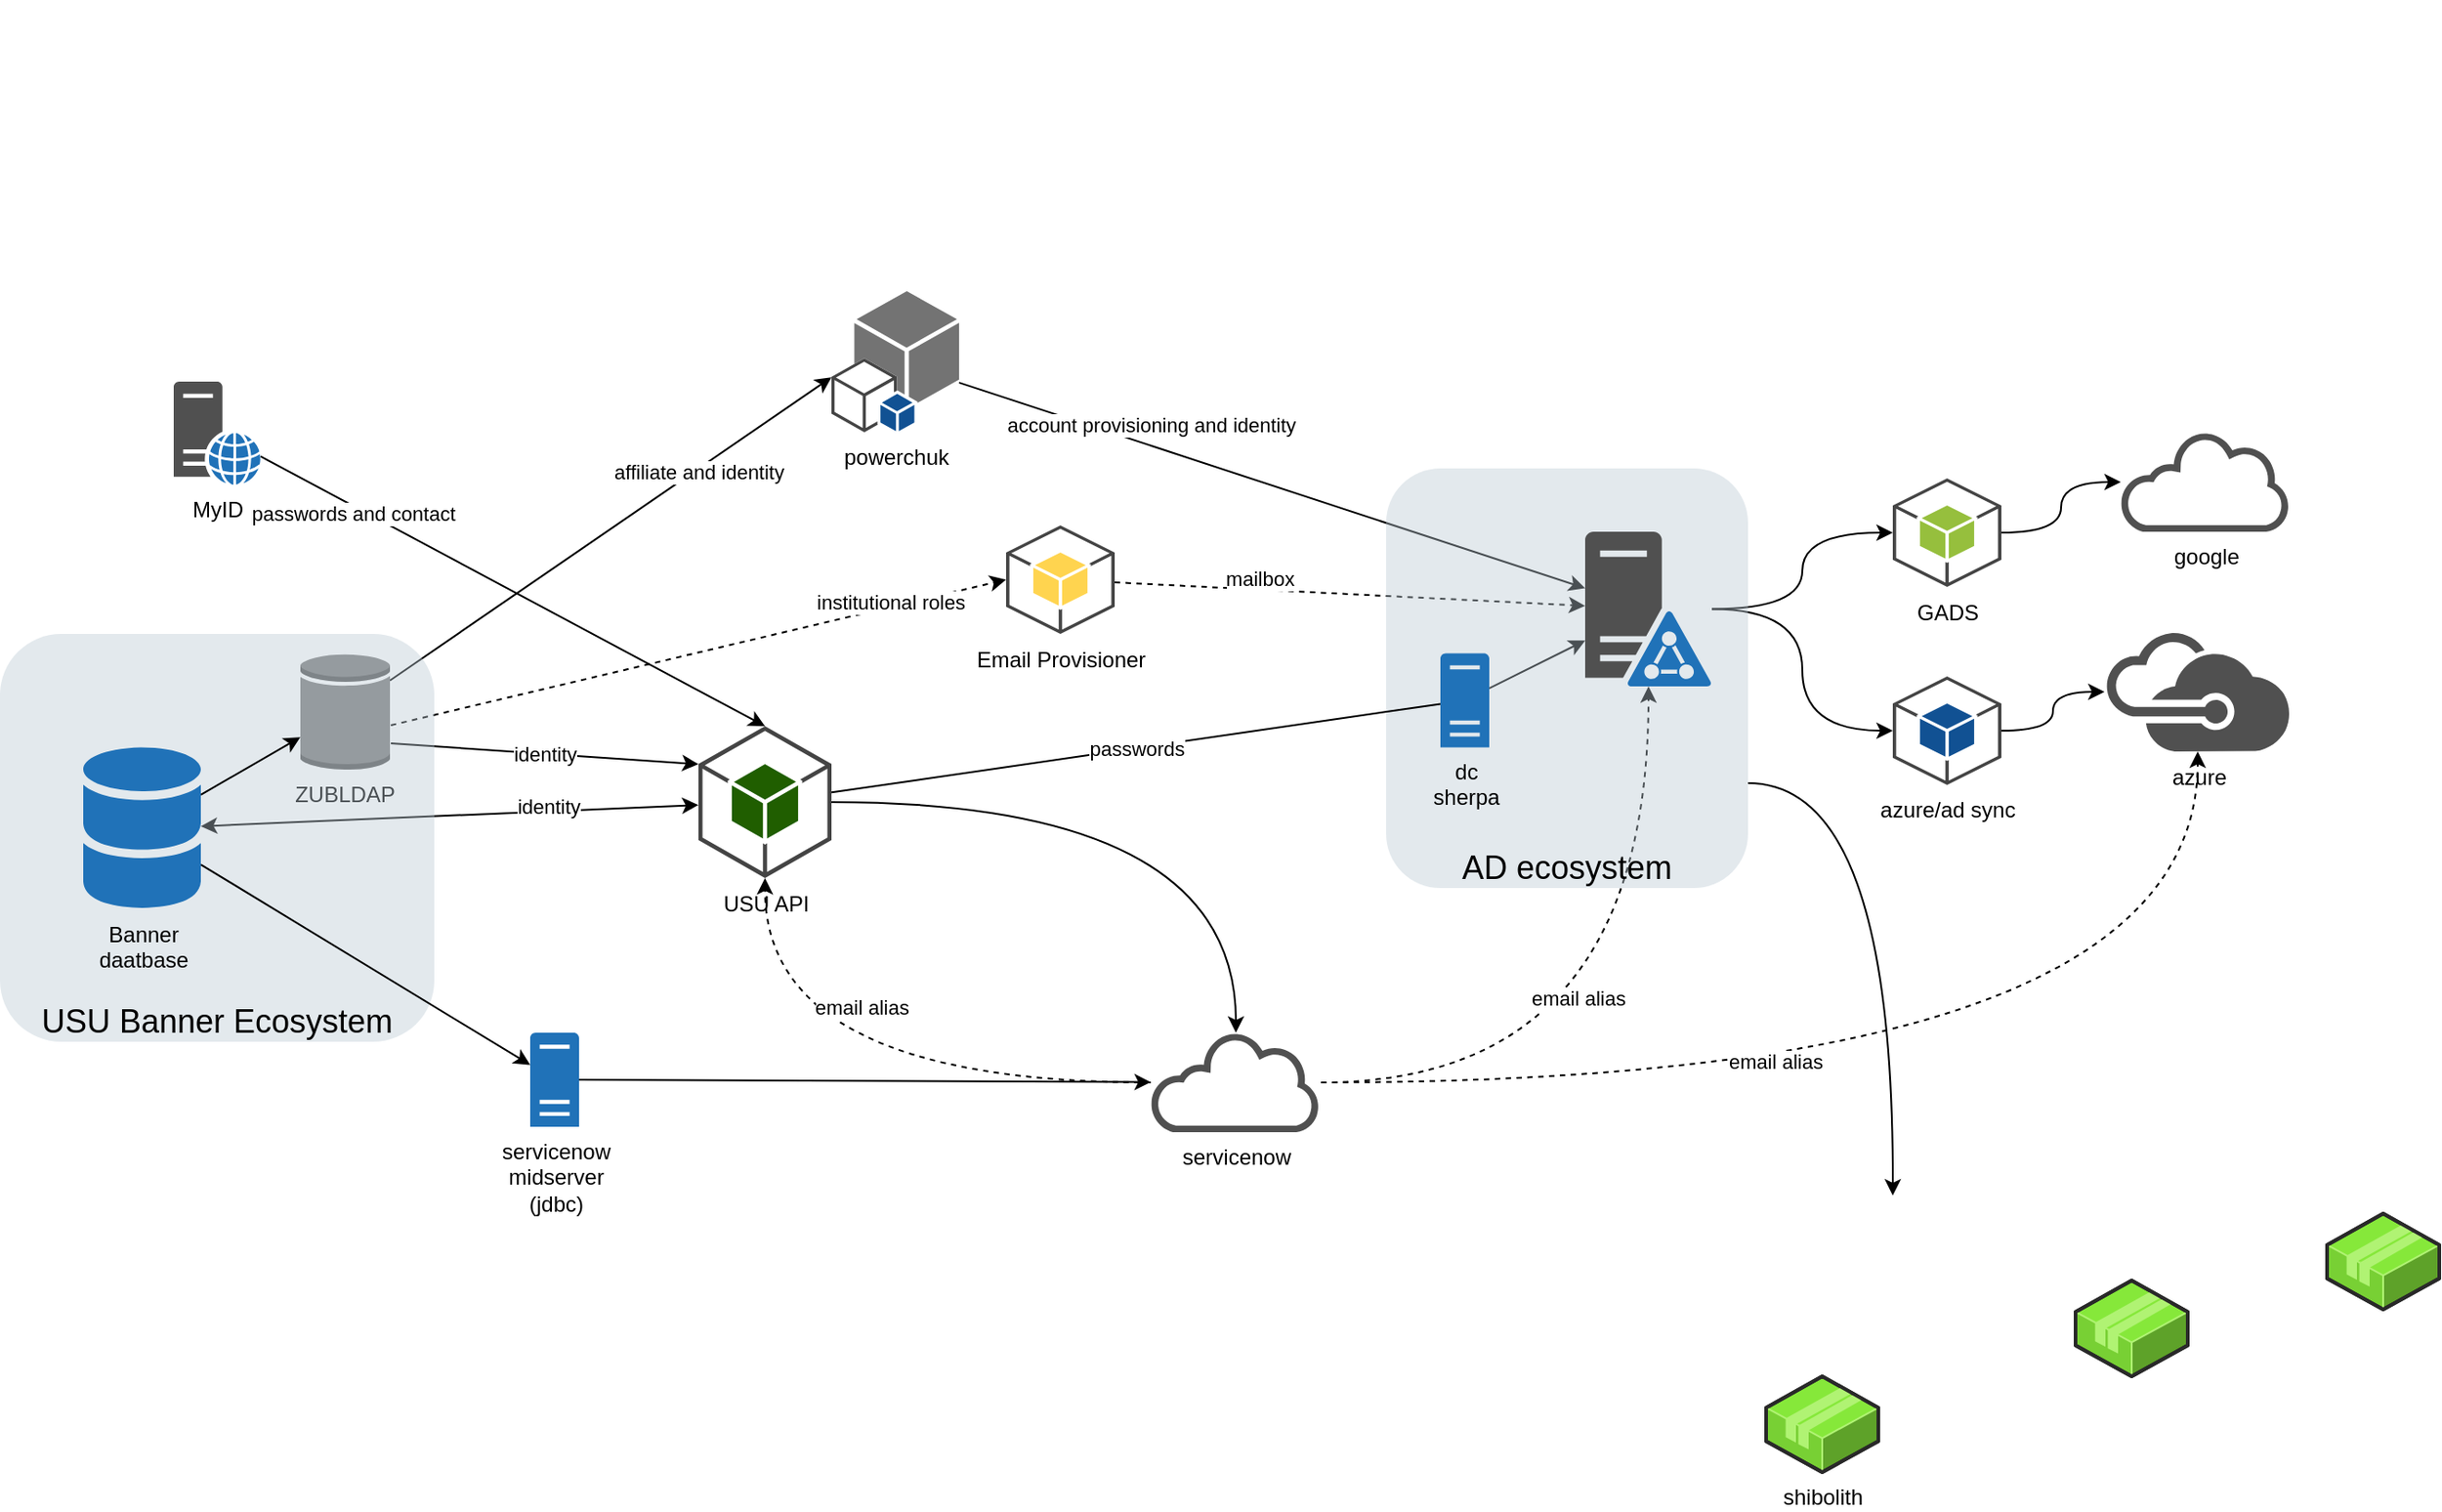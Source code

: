 <mxfile version="20.8.13" type="github">
  <diagram id="a45cf8ec-cd66-6f27-3ac3-be6e809c9e4a" name="Page-1">
    <mxGraphModel dx="2074" dy="1124" grid="1" gridSize="10" guides="1" tooltips="1" connect="1" arrows="1" fold="1" page="1" pageScale="1" pageWidth="827" pageHeight="1169" background="none" math="0" shadow="0">
      <root>
        <mxCell id="0" />
        <mxCell id="1" parent="0" />
        <mxCell id="171" style="edgeStyle=orthogonalEdgeStyle;rounded=0;jumpStyle=none;html=1;exitX=0;exitY=0.5;entryX=0;entryY=0.5;shadow=0;labelBackgroundColor=none;startArrow=none;startFill=0;endArrow=classic;endFill=1;endSize=6;jettySize=auto;orthogonalLoop=1;strokeColor=#23445D;strokeWidth=2;fillColor=#F08705;fontFamily=Helvetica;fontSize=14;fontColor=#F08705;align=left;fontStyle=0" parent="1" edge="1">
          <mxGeometry relative="1" as="geometry">
            <mxPoint x="137" y="37.5" as="sourcePoint" />
            <mxPoint x="137" y="37.5" as="targetPoint" />
          </mxGeometry>
        </mxCell>
        <mxCell id="172" style="edgeStyle=orthogonalEdgeStyle;rounded=0;jumpStyle=none;html=1;exitX=0.75;exitY=0;entryX=0.75;entryY=0;shadow=0;labelBackgroundColor=none;startArrow=none;startFill=0;endArrow=classic;endFill=1;endSize=6;jettySize=auto;orthogonalLoop=1;strokeColor=#23445D;strokeWidth=2;fillColor=#F08705;fontFamily=Helvetica;fontSize=14;fontColor=#FFFFFF;align=left;fontStyle=0" parent="1" edge="1">
          <mxGeometry relative="1" as="geometry">
            <mxPoint x="790" y="170" as="sourcePoint" />
            <mxPoint x="790" y="170" as="targetPoint" />
          </mxGeometry>
        </mxCell>
        <mxCell id="qktHGp5J1m7n7TbcLb4_-181" value="identity" style="orthogonalLoop=1;jettySize=auto;html=1;fontColor=#000000;startArrow=classic;startFill=1;" edge="1" parent="1" source="qktHGp5J1m7n7TbcLb4_-243" target="qktHGp5J1m7n7TbcLb4_-239">
          <mxGeometry x="0.396" y="3" relative="1" as="geometry">
            <mxPoint x="182" y="473" as="sourcePoint" />
            <mxPoint x="483.5" y="547.699" as="targetPoint" />
            <mxPoint as="offset" />
          </mxGeometry>
        </mxCell>
        <mxCell id="qktHGp5J1m7n7TbcLb4_-189" value="" style="rounded=0;orthogonalLoop=1;jettySize=auto;html=1;fontColor=#000000;edgeStyle=orthogonalEdgeStyle;curved=1;exitX=1;exitY=0.5;exitDx=0;exitDy=0;exitPerimeter=0;" edge="1" parent="1" source="qktHGp5J1m7n7TbcLb4_-239" target="qktHGp5J1m7n7TbcLb4_-241">
          <mxGeometry relative="1" as="geometry">
            <mxPoint x="553.5" y="556.5" as="sourcePoint" />
            <mxPoint x="688.696" y="613" as="targetPoint" />
          </mxGeometry>
        </mxCell>
        <mxCell id="qktHGp5J1m7n7TbcLb4_-236" style="orthogonalLoop=1;jettySize=auto;html=1;fontColor=#000000;startArrow=none;startFill=0;" edge="1" parent="1" source="qktHGp5J1m7n7TbcLb4_-247" target="qktHGp5J1m7n7TbcLb4_-253">
          <mxGeometry relative="1" as="geometry">
            <mxPoint x="553.5" y="556.5" as="sourcePoint" />
            <mxPoint x="910" y="440" as="targetPoint" />
          </mxGeometry>
        </mxCell>
        <mxCell id="qktHGp5J1m7n7TbcLb4_-193" value="identity" style="rounded=0;orthogonalLoop=1;jettySize=auto;html=1;fontColor=#000000;entryX=0;entryY=0.25;entryDx=0;entryDy=0;entryPerimeter=0;" edge="1" parent="1" target="qktHGp5J1m7n7TbcLb4_-239">
          <mxGeometry x="0.005" relative="1" as="geometry">
            <mxPoint x="310" y="440" as="sourcePoint" />
            <mxPoint x="485" y="523" as="targetPoint" />
            <mxPoint as="offset" />
          </mxGeometry>
        </mxCell>
        <mxCell id="qktHGp5J1m7n7TbcLb4_-208" value="affiliate and identity" style="orthogonalLoop=1;jettySize=auto;html=1;entryX=0;entryY=0.61;entryDx=0;entryDy=0;entryPerimeter=0;fontColor=#000000;startArrow=none;startFill=0;" edge="1" parent="1" source="qktHGp5J1m7n7TbcLb4_-190" target="qktHGp5J1m7n7TbcLb4_-226">
          <mxGeometry x="0.39" y="-2" relative="1" as="geometry">
            <mxPoint as="offset" />
          </mxGeometry>
        </mxCell>
        <mxCell id="qktHGp5J1m7n7TbcLb4_-224" value="institutional roles" style="orthogonalLoop=1;jettySize=auto;html=1;dashed=1;fontColor=#000000;startArrow=none;startFill=0;entryX=0;entryY=0.5;entryDx=0;entryDy=0;entryPerimeter=0;" edge="1" parent="1" target="qktHGp5J1m7n7TbcLb4_-220">
          <mxGeometry x="0.625" y="3" relative="1" as="geometry">
            <mxPoint x="310" y="430" as="sourcePoint" />
            <mxPoint as="offset" />
          </mxGeometry>
        </mxCell>
        <mxCell id="qktHGp5J1m7n7TbcLb4_-190" value="ZUBLDAP" style="outlineConnect=0;dashed=0;verticalLabelPosition=bottom;verticalAlign=top;align=center;shape=mxgraph.aws3.generic_database;fillColor=#7D7C7C;gradientColor=none;labelBackgroundColor=none;fontColor=#000000;" vertex="1" parent="1">
          <mxGeometry x="260" y="390" width="49.5" height="64.5" as="geometry" />
        </mxCell>
        <mxCell id="qktHGp5J1m7n7TbcLb4_-178" value="USU Banner Ecosystem" style="rounded=1;shadow=0;strokeColor=none;fillColor=#BAC8D3;gradientColor=none;fontSize=18;fontColor=default;verticalAlign=bottom;fontStyle=0;opacity=40;strokeWidth=3;movable=1;resizable=1;rotatable=1;deletable=1;editable=1;connectable=1;container=0;" vertex="1" parent="1">
          <mxGeometry x="94" y="379.5" width="240" height="225.5" as="geometry" />
        </mxCell>
        <mxCell id="qktHGp5J1m7n7TbcLb4_-192" style="rounded=0;orthogonalLoop=1;jettySize=auto;html=1;fontColor=#000000;" edge="1" parent="1" source="qktHGp5J1m7n7TbcLb4_-243" target="qktHGp5J1m7n7TbcLb4_-190">
          <mxGeometry relative="1" as="geometry">
            <mxPoint x="177.672" y="450.639" as="sourcePoint" />
          </mxGeometry>
        </mxCell>
        <mxCell id="qktHGp5J1m7n7TbcLb4_-202" style="orthogonalLoop=1;jettySize=auto;html=1;fontColor=#000000;startArrow=none;startFill=0;" edge="1" parent="1" source="qktHGp5J1m7n7TbcLb4_-243" target="qktHGp5J1m7n7TbcLb4_-245">
          <mxGeometry relative="1" as="geometry">
            <mxPoint x="177.672" y="495.361" as="sourcePoint" />
            <mxPoint x="370" y="660" as="targetPoint" />
          </mxGeometry>
        </mxCell>
        <mxCell id="qktHGp5J1m7n7TbcLb4_-196" value="passwords and contact" style="rounded=0;orthogonalLoop=1;jettySize=auto;html=1;fontColor=#000000;startArrow=none;startFill=0;entryX=0.5;entryY=0;entryDx=0;entryDy=0;entryPerimeter=0;" edge="1" parent="1" source="qktHGp5J1m7n7TbcLb4_-248" target="qktHGp5J1m7n7TbcLb4_-239">
          <mxGeometry x="-0.618" y="-4" relative="1" as="geometry">
            <mxPoint x="228.284" y="296.355" as="sourcePoint" />
            <mxPoint x="518.5" y="523" as="targetPoint" />
            <mxPoint as="offset" />
          </mxGeometry>
        </mxCell>
        <mxCell id="qktHGp5J1m7n7TbcLb4_-203" style="orthogonalLoop=1;jettySize=auto;html=1;fontColor=#000000;startArrow=none;startFill=0;" edge="1" parent="1" source="qktHGp5J1m7n7TbcLb4_-245" target="qktHGp5J1m7n7TbcLb4_-241">
          <mxGeometry relative="1" as="geometry">
            <mxPoint x="450.4" y="668" as="sourcePoint" />
            <mxPoint x="649.076" y="680" as="targetPoint" />
          </mxGeometry>
        </mxCell>
        <mxCell id="qktHGp5J1m7n7TbcLb4_-210" value="account provisioning and identity" style="orthogonalLoop=1;jettySize=auto;html=1;fontColor=#000000;startArrow=none;startFill=0;" edge="1" parent="1" source="qktHGp5J1m7n7TbcLb4_-226" target="qktHGp5J1m7n7TbcLb4_-253">
          <mxGeometry x="-0.409" y="11" relative="1" as="geometry">
            <mxPoint x="932.111" y="395.279" as="targetPoint" />
            <mxPoint as="offset" />
          </mxGeometry>
        </mxCell>
        <mxCell id="qktHGp5J1m7n7TbcLb4_-228" style="edgeStyle=orthogonalEdgeStyle;curved=1;orthogonalLoop=1;jettySize=auto;html=1;fontColor=#000000;startArrow=none;startFill=0;" edge="1" parent="1" source="qktHGp5J1m7n7TbcLb4_-253" target="qktHGp5J1m7n7TbcLb4_-227">
          <mxGeometry relative="1" as="geometry">
            <mxPoint x="1075.777" y="410.861" as="sourcePoint" />
          </mxGeometry>
        </mxCell>
        <mxCell id="qktHGp5J1m7n7TbcLb4_-230" style="edgeStyle=orthogonalEdgeStyle;orthogonalLoop=1;jettySize=auto;html=1;fontColor=#000000;startArrow=none;startFill=0;entryX=0;entryY=0.5;entryDx=0;entryDy=0;entryPerimeter=0;curved=1;" edge="1" parent="1" source="qktHGp5J1m7n7TbcLb4_-253" target="qktHGp5J1m7n7TbcLb4_-233">
          <mxGeometry relative="1" as="geometry">
            <mxPoint x="1110" y="211.5" as="targetPoint" />
            <mxPoint x="1068.284" y="353.145" as="sourcePoint" />
          </mxGeometry>
        </mxCell>
        <mxCell id="qktHGp5J1m7n7TbcLb4_-214" style="edgeStyle=orthogonalEdgeStyle;orthogonalLoop=1;jettySize=auto;html=1;fontColor=#000000;startArrow=none;startFill=0;dashed=1;curved=1;" edge="1" parent="1" source="qktHGp5J1m7n7TbcLb4_-241" target="qktHGp5J1m7n7TbcLb4_-253">
          <mxGeometry relative="1" as="geometry">
            <mxPoint x="776.739" y="653" as="sourcePoint" />
            <mxPoint x="932.111" y="484.721" as="targetPoint" />
          </mxGeometry>
        </mxCell>
        <mxCell id="qktHGp5J1m7n7TbcLb4_-215" value="email alias" style="edgeLabel;html=1;align=center;verticalAlign=middle;resizable=0;points=[];fontColor=#000000;" vertex="1" connectable="0" parent="qktHGp5J1m7n7TbcLb4_-214">
          <mxGeometry x="-0.252" y="12" relative="1" as="geometry">
            <mxPoint x="-8" y="-35" as="offset" />
          </mxGeometry>
        </mxCell>
        <mxCell id="qktHGp5J1m7n7TbcLb4_-216" style="edgeStyle=orthogonalEdgeStyle;curved=1;orthogonalLoop=1;jettySize=auto;html=1;fontColor=#000000;startArrow=none;startFill=0;dashed=1;" edge="1" parent="1" source="qktHGp5J1m7n7TbcLb4_-241" target="qktHGp5J1m7n7TbcLb4_-240">
          <mxGeometry relative="1" as="geometry">
            <mxPoint x="770.87" y="673" as="sourcePoint" />
            <mxPoint x="1286.5" y="583" as="targetPoint" />
          </mxGeometry>
        </mxCell>
        <mxCell id="qktHGp5J1m7n7TbcLb4_-217" value="email alias" style="edgeLabel;html=1;align=center;verticalAlign=middle;resizable=0;points=[];fontColor=#000000;" vertex="1" connectable="0" parent="qktHGp5J1m7n7TbcLb4_-216">
          <mxGeometry x="-0.252" y="12" relative="1" as="geometry">
            <mxPoint x="1" as="offset" />
          </mxGeometry>
        </mxCell>
        <mxCell id="qktHGp5J1m7n7TbcLb4_-225" value="mailbox" style="orthogonalLoop=1;jettySize=auto;html=1;dashed=1;fontColor=#000000;startArrow=none;startFill=0;" edge="1" parent="1" source="qktHGp5J1m7n7TbcLb4_-220" target="qktHGp5J1m7n7TbcLb4_-253">
          <mxGeometry x="-0.387" y="5" relative="1" as="geometry">
            <mxPoint x="914.223" y="417.639" as="targetPoint" />
            <mxPoint y="-1" as="offset" />
          </mxGeometry>
        </mxCell>
        <mxCell id="qktHGp5J1m7n7TbcLb4_-220" value="Email Provisioner" style="outlineConnect=0;dashed=0;verticalLabelPosition=bottom;verticalAlign=top;align=center;html=1;shape=mxgraph.aws3.android;fillColor=#FFD44F;gradientColor=none;labelBackgroundColor=none;fontColor=#000000;" vertex="1" parent="1">
          <mxGeometry x="650" y="319.5" width="60" height="60" as="geometry" />
        </mxCell>
        <mxCell id="qktHGp5J1m7n7TbcLb4_-226" value="powerchuk" style="outlineConnect=0;dashed=0;verticalLabelPosition=bottom;verticalAlign=top;align=center;html=1;shape=mxgraph.aws3.toolkit_for_windows_powershell;fillColor=#737373;gradientColor=none;labelBackgroundColor=none;fontColor=#000000;" vertex="1" parent="1">
          <mxGeometry x="553.5" y="190" width="70.5" height="78" as="geometry" />
        </mxCell>
        <mxCell id="qktHGp5J1m7n7TbcLb4_-229" style="edgeStyle=orthogonalEdgeStyle;curved=1;orthogonalLoop=1;jettySize=auto;html=1;fontColor=#000000;startArrow=none;startFill=0;" edge="1" parent="1" source="qktHGp5J1m7n7TbcLb4_-227" target="qktHGp5J1m7n7TbcLb4_-240">
          <mxGeometry relative="1" as="geometry">
            <mxPoint x="1341" y="491.5" as="targetPoint" />
          </mxGeometry>
        </mxCell>
        <mxCell id="qktHGp5J1m7n7TbcLb4_-227" value="azure/ad sync" style="outlineConnect=0;dashed=0;verticalLabelPosition=bottom;verticalAlign=top;align=center;html=1;shape=mxgraph.aws3.android;fillColor=#115193;gradientColor=none;labelBackgroundColor=none;fontColor=#000000;" vertex="1" parent="1">
          <mxGeometry x="1140" y="403" width="60" height="60" as="geometry" />
        </mxCell>
        <mxCell id="qktHGp5J1m7n7TbcLb4_-234" style="edgeStyle=orthogonalEdgeStyle;curved=1;orthogonalLoop=1;jettySize=auto;html=1;fontColor=#000000;startArrow=none;startFill=0;" edge="1" parent="1" source="qktHGp5J1m7n7TbcLb4_-233" target="qktHGp5J1m7n7TbcLb4_-242">
          <mxGeometry relative="1" as="geometry">
            <mxPoint x="1349.4" y="220.5" as="targetPoint" />
          </mxGeometry>
        </mxCell>
        <mxCell id="qktHGp5J1m7n7TbcLb4_-233" value="GADS" style="outlineConnect=0;dashed=0;verticalLabelPosition=bottom;verticalAlign=top;align=center;html=1;shape=mxgraph.aws3.android;fillColor=#96BF3D;gradientColor=none;labelBackgroundColor=none;fontColor=#000000;" vertex="1" parent="1">
          <mxGeometry x="1140" y="293.5" width="60" height="60" as="geometry" />
        </mxCell>
        <mxCell id="qktHGp5J1m7n7TbcLb4_-240" value="azure" style="sketch=0;pointerEvents=1;shadow=0;dashed=0;html=1;strokeColor=none;fillColor=#505050;labelPosition=center;verticalLabelPosition=bottom;outlineConnect=0;verticalAlign=top;align=center;shape=mxgraph.office.clouds.azure;labelBackgroundColor=none;fontColor=default;" vertex="1" parent="1">
          <mxGeometry x="1257" y="378.5" width="103" height="66" as="geometry" />
        </mxCell>
        <mxCell id="qktHGp5J1m7n7TbcLb4_-241" value="servicenow" style="sketch=0;pointerEvents=1;shadow=0;dashed=0;html=1;strokeColor=none;fillColor=#505050;labelPosition=center;verticalLabelPosition=bottom;outlineConnect=0;verticalAlign=top;align=center;shape=mxgraph.office.clouds.cloud;labelBackgroundColor=none;fontColor=default;" vertex="1" parent="1">
          <mxGeometry x="730" y="600" width="94" height="55" as="geometry" />
        </mxCell>
        <mxCell id="qktHGp5J1m7n7TbcLb4_-242" value="google" style="sketch=0;pointerEvents=1;shadow=0;dashed=0;html=1;strokeColor=none;fillColor=#505050;labelPosition=center;verticalLabelPosition=bottom;outlineConnect=0;verticalAlign=top;align=center;shape=mxgraph.office.clouds.cloud;labelBackgroundColor=none;fontColor=default;" vertex="1" parent="1">
          <mxGeometry x="1266" y="268" width="94" height="55" as="geometry" />
        </mxCell>
        <mxCell id="qktHGp5J1m7n7TbcLb4_-243" value="Banner&lt;br&gt;daatbase" style="sketch=0;shadow=0;dashed=0;html=1;strokeColor=none;labelPosition=center;verticalLabelPosition=bottom;verticalAlign=top;outlineConnect=0;align=center;shape=mxgraph.office.databases.database_mini_2;fillColor=#2072B8;labelBackgroundColor=none;fontColor=default;" vertex="1" parent="1">
          <mxGeometry x="140" y="442.25" width="65" height="90" as="geometry" />
        </mxCell>
        <mxCell id="qktHGp5J1m7n7TbcLb4_-245" value="servicenow&lt;br style=&quot;border-color: var(--border-color);&quot;&gt;midserver&lt;br style=&quot;border-color: var(--border-color);&quot;&gt;(jdbc)" style="sketch=0;pointerEvents=1;shadow=0;dashed=0;html=1;strokeColor=none;labelPosition=center;verticalLabelPosition=bottom;verticalAlign=top;outlineConnect=0;align=center;shape=mxgraph.office.servers.server_generic;fillColor=#2072B8;labelBackgroundColor=none;fontColor=default;" vertex="1" parent="1">
          <mxGeometry x="387" y="600" width="27" height="52" as="geometry" />
        </mxCell>
        <mxCell id="qktHGp5J1m7n7TbcLb4_-257" style="edgeStyle=orthogonalEdgeStyle;curved=1;orthogonalLoop=1;jettySize=auto;html=1;exitX=1;exitY=0.75;exitDx=0;exitDy=0;fontColor=default;startArrow=none;startFill=0;endArrow=classic;endFill=1;" edge="1" parent="1" source="qktHGp5J1m7n7TbcLb4_-246">
          <mxGeometry relative="1" as="geometry">
            <mxPoint x="1140" y="690" as="targetPoint" />
          </mxGeometry>
        </mxCell>
        <mxCell id="qktHGp5J1m7n7TbcLb4_-246" value="AD ecosystem" style="rounded=1;shadow=0;strokeColor=none;fillColor=#BAC8D3;gradientColor=none;fontSize=18;fontColor=default;verticalAlign=bottom;fontStyle=0;opacity=40;strokeWidth=3;movable=1;resizable=1;rotatable=1;deletable=1;editable=1;connectable=1;container=0;" vertex="1" parent="1">
          <mxGeometry x="860" y="288" width="200" height="232" as="geometry" />
        </mxCell>
        <mxCell id="qktHGp5J1m7n7TbcLb4_-248" value="MyID" style="sketch=0;pointerEvents=1;shadow=0;dashed=0;html=1;strokeColor=none;fillColor=#505050;labelPosition=center;verticalLabelPosition=bottom;verticalAlign=top;outlineConnect=0;align=center;shape=mxgraph.office.servers.web_server_blue;labelBackgroundColor=none;fontColor=default;" vertex="1" parent="1">
          <mxGeometry x="190" y="240" width="48" height="57" as="geometry" />
        </mxCell>
        <mxCell id="qktHGp5J1m7n7TbcLb4_-250" value="" style="orthogonalLoop=1;jettySize=auto;html=1;dashed=1;fontColor=#000000;startArrow=none;startFill=0;endArrow=classic;edgeStyle=orthogonalEdgeStyle;curved=1;endFill=1;" edge="1" parent="1" source="qktHGp5J1m7n7TbcLb4_-241" target="qktHGp5J1m7n7TbcLb4_-239">
          <mxGeometry relative="1" as="geometry">
            <mxPoint x="690" y="747.5" as="sourcePoint" />
            <mxPoint x="530" y="530" as="targetPoint" />
          </mxGeometry>
        </mxCell>
        <mxCell id="qktHGp5J1m7n7TbcLb4_-251" value="email alias" style="edgeLabel;html=1;align=center;verticalAlign=middle;resizable=0;points=[];fontColor=#000000;" vertex="1" connectable="0" parent="qktHGp5J1m7n7TbcLb4_-250">
          <mxGeometry x="-0.191" y="-9" relative="1" as="geometry">
            <mxPoint x="-28" y="-33" as="offset" />
          </mxGeometry>
        </mxCell>
        <mxCell id="qktHGp5J1m7n7TbcLb4_-239" value="USU API" style="outlineConnect=0;dashed=0;verticalLabelPosition=bottom;verticalAlign=top;align=center;html=1;shape=mxgraph.aws3.android;fillColor=#205E00;gradientColor=none;labelBackgroundColor=none;fontColor=#000000;" vertex="1" parent="1">
          <mxGeometry x="480" y="430.5" width="73.5" height="84" as="geometry" />
        </mxCell>
        <mxCell id="qktHGp5J1m7n7TbcLb4_-253" value="" style="sketch=0;pointerEvents=1;shadow=0;dashed=0;html=1;strokeColor=none;fillColor=#505050;labelPosition=center;verticalLabelPosition=bottom;verticalAlign=top;outlineConnect=0;align=center;shape=mxgraph.office.servers.active_directory_federation_services_server_blue;labelBackgroundColor=none;fontColor=default;" vertex="1" parent="1">
          <mxGeometry x="970" y="323" width="70" height="85.5" as="geometry" />
        </mxCell>
        <mxCell id="qktHGp5J1m7n7TbcLb4_-254" value="passwords" style="orthogonalLoop=1;jettySize=auto;html=1;fontColor=#000000;startArrow=none;startFill=0;endArrow=none;" edge="1" parent="1" source="qktHGp5J1m7n7TbcLb4_-239" target="qktHGp5J1m7n7TbcLb4_-247">
          <mxGeometry relative="1" as="geometry">
            <mxPoint x="553.5" y="464.465" as="sourcePoint" />
            <mxPoint x="970" y="373.402" as="targetPoint" />
          </mxGeometry>
        </mxCell>
        <mxCell id="qktHGp5J1m7n7TbcLb4_-247" value="dc&lt;br&gt;sherpa" style="sketch=0;pointerEvents=1;shadow=0;dashed=0;html=1;strokeColor=none;labelPosition=center;verticalLabelPosition=bottom;verticalAlign=top;outlineConnect=0;align=center;shape=mxgraph.office.servers.server_generic;fillColor=#2072B8;labelBackgroundColor=none;fontColor=default;" vertex="1" parent="1">
          <mxGeometry x="890" y="390.25" width="27" height="52" as="geometry" />
        </mxCell>
        <mxCell id="qktHGp5J1m7n7TbcLb4_-258" value="shibolith" style="verticalLabelPosition=bottom;html=1;verticalAlign=top;strokeWidth=1;align=center;outlineConnect=0;dashed=0;outlineConnect=0;shape=mxgraph.aws3d.application2;fillColor=#86E83A;strokeColor=#B0F373;aspect=fixed;labelBackgroundColor=none;fontColor=default;" vertex="1" parent="1">
          <mxGeometry x="1070" y="790" width="62" height="53" as="geometry" />
        </mxCell>
        <mxCell id="qktHGp5J1m7n7TbcLb4_-259" value="" style="verticalLabelPosition=bottom;html=1;verticalAlign=top;strokeWidth=1;align=center;outlineConnect=0;dashed=0;outlineConnect=0;shape=mxgraph.aws3d.application2;fillColor=#86E83A;strokeColor=#B0F373;aspect=fixed;labelBackgroundColor=none;fontColor=default;" vertex="1" parent="1">
          <mxGeometry x="1241" y="737" width="62" height="53" as="geometry" />
        </mxCell>
        <mxCell id="qktHGp5J1m7n7TbcLb4_-260" value="" style="verticalLabelPosition=bottom;html=1;verticalAlign=top;strokeWidth=1;align=center;outlineConnect=0;dashed=0;outlineConnect=0;shape=mxgraph.aws3d.application2;fillColor=#86E83A;strokeColor=#B0F373;aspect=fixed;labelBackgroundColor=none;fontColor=default;" vertex="1" parent="1">
          <mxGeometry x="1380" y="700" width="62" height="53" as="geometry" />
        </mxCell>
      </root>
    </mxGraphModel>
  </diagram>
</mxfile>
